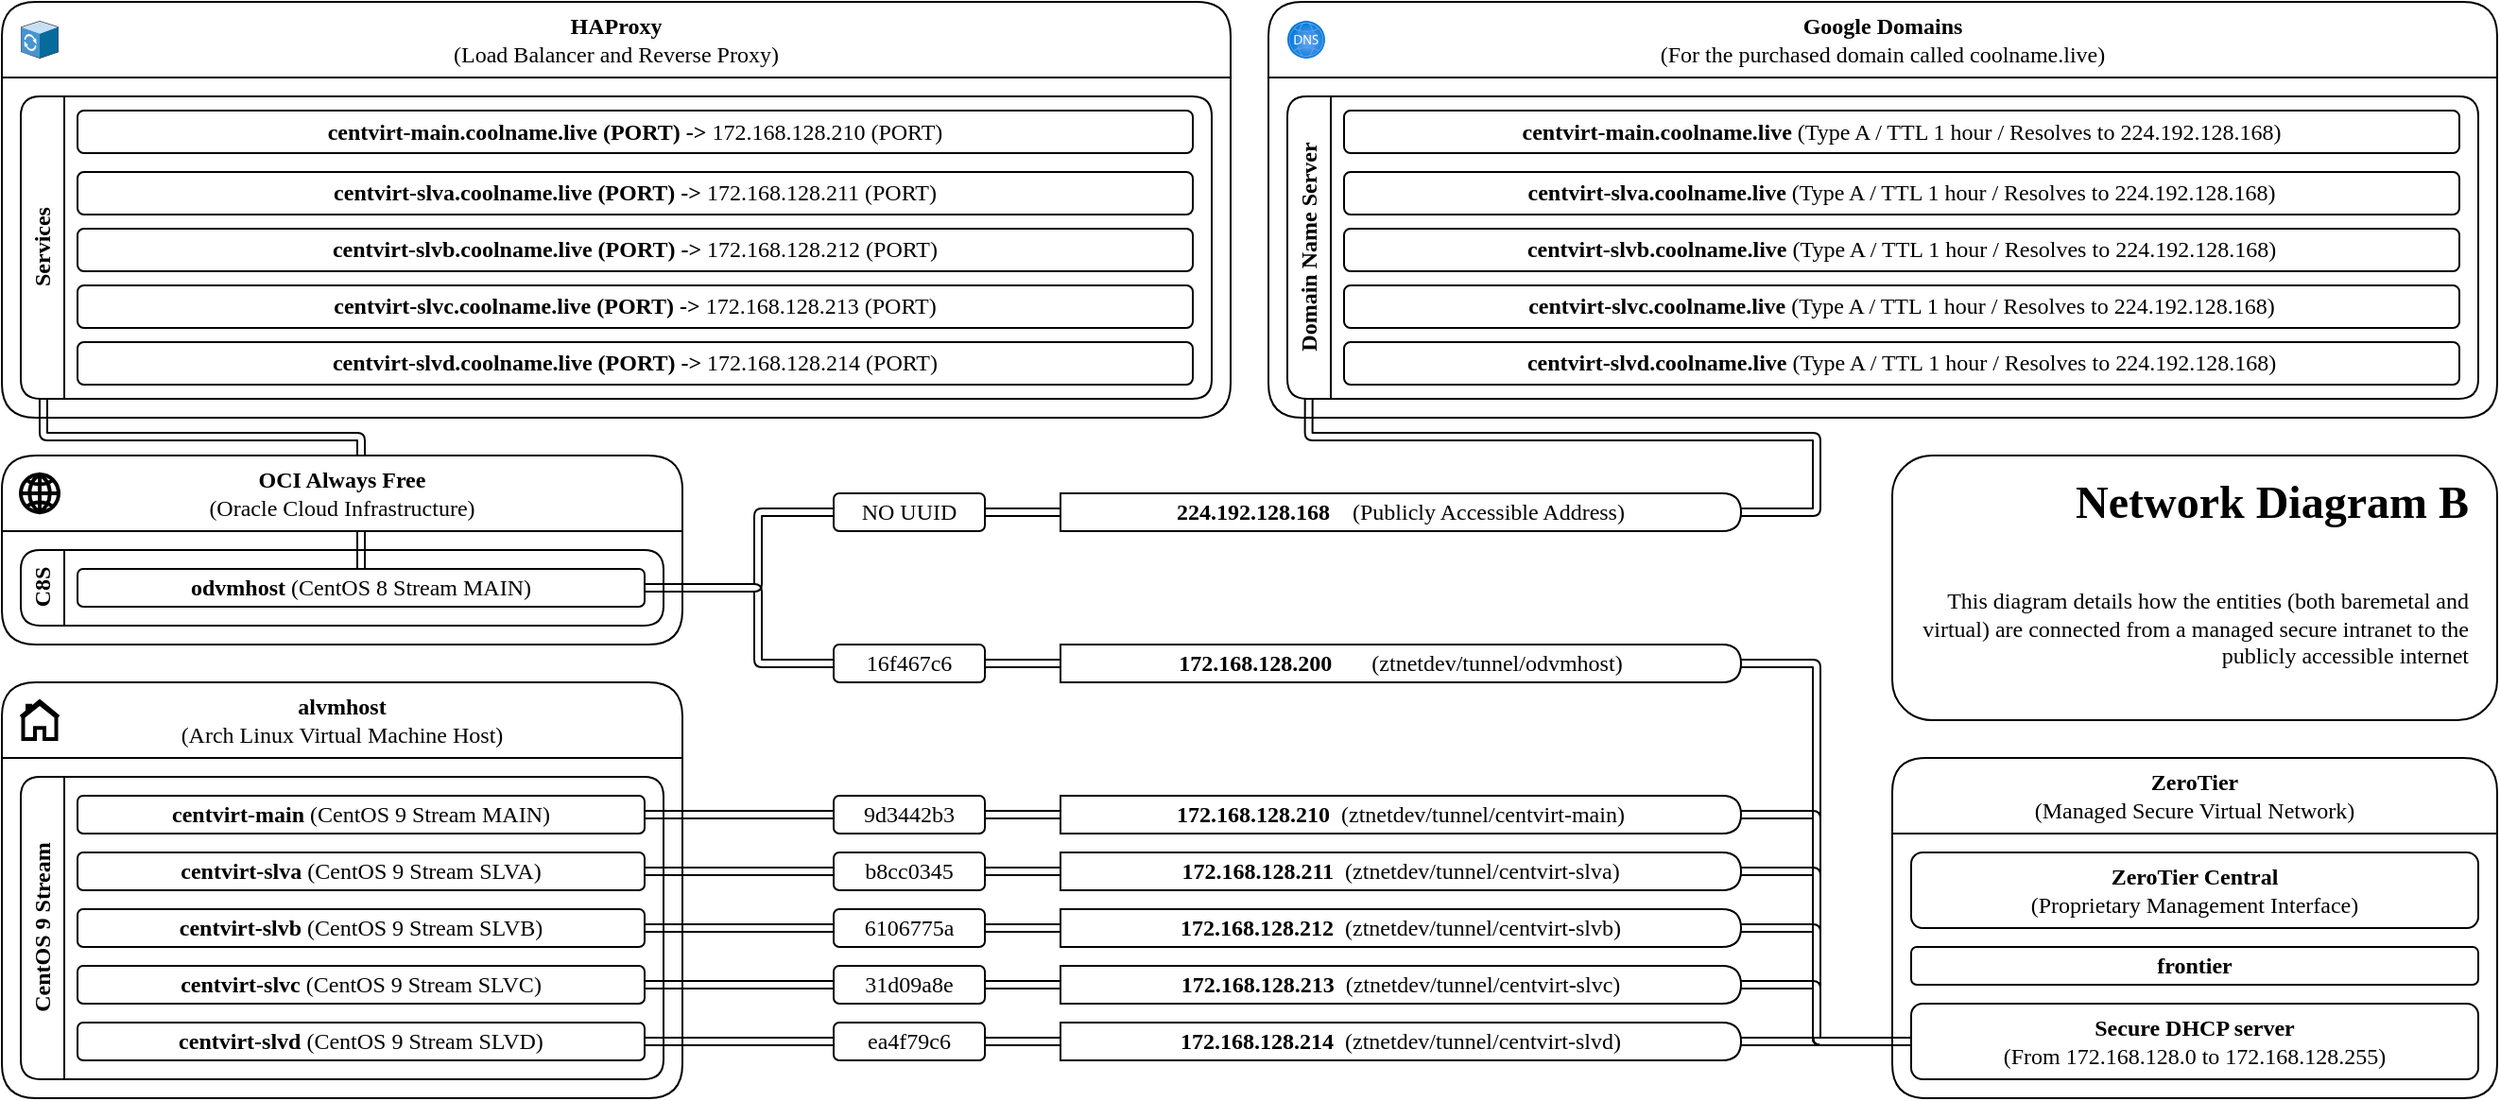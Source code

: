 <mxfile version="21.1.5" type="device">
  <diagram name="Page-1" id="WNyqfBTd4fgz2Zodxci5">
    <mxGraphModel dx="1659" dy="1980" grid="1" gridSize="10" guides="1" tooltips="1" connect="1" arrows="1" fold="1" page="1" pageScale="1" pageWidth="850" pageHeight="1100" math="0" shadow="0">
      <root>
        <mxCell id="0" />
        <mxCell id="1" parent="0" />
        <mxCell id="DlOSKRozZTtwgmkj-exv-3" style="edgeStyle=orthogonalEdgeStyle;rounded=1;orthogonalLoop=1;jettySize=auto;html=1;exitX=0.5;exitY=0;exitDx=0;exitDy=0;entryX=0.019;entryY=0.994;entryDx=0;entryDy=0;entryPerimeter=0;shape=link;labelBackgroundColor=none;fontColor=default;" edge="1" parent="1" source="ICdFZRIl4eGUogSCA55H-49" target="ICdFZRIl4eGUogSCA55H-126">
          <mxGeometry relative="1" as="geometry">
            <Array as="points">
              <mxPoint x="230" y="190" />
              <mxPoint x="62" y="190" />
            </Array>
          </mxGeometry>
        </mxCell>
        <mxCell id="ICdFZRIl4eGUogSCA55H-1" value="&lt;font data-font-src=&quot;https://fonts.googleapis.com/css?family=JetBrains+Mono&quot; face=&quot;JetBrains Mono&quot;&gt;alvmhost&lt;br&gt;&lt;span style=&quot;font-weight: normal;&quot;&gt;(Arch Linux Virtual Machine Host)&lt;/span&gt;&lt;br&gt;&lt;/font&gt;" style="swimlane;whiteSpace=wrap;html=1;startSize=40;labelBackgroundColor=none;rounded=1;" parent="1" vertex="1">
          <mxGeometry x="40" y="320" width="360" height="220" as="geometry" />
        </mxCell>
        <mxCell id="ICdFZRIl4eGUogSCA55H-5" value="&lt;font data-font-src=&quot;https://fonts.googleapis.com/css?family=JetBrains+Mono&quot; face=&quot;JetBrains Mono&quot;&gt;CentOS&amp;nbsp;9&amp;nbsp;Stream&lt;/font&gt;" style="swimlane;horizontal=0;whiteSpace=wrap;html=1;labelBackgroundColor=none;rounded=1;" parent="ICdFZRIl4eGUogSCA55H-1" vertex="1">
          <mxGeometry x="10" y="50" width="340" height="160" as="geometry" />
        </mxCell>
        <mxCell id="ICdFZRIl4eGUogSCA55H-7" value="&lt;font data-font-src=&quot;https://fonts.googleapis.com/css?family=JetBrains+Mono&quot; face=&quot;JetBrains Mono&quot;&gt;&lt;b&gt;centvirt-main&lt;/b&gt; (CentOS 9 Stream&amp;nbsp;MAIN)&lt;/font&gt;" style="rounded=1;whiteSpace=wrap;html=1;labelBackgroundColor=none;" parent="ICdFZRIl4eGUogSCA55H-5" vertex="1">
          <mxGeometry x="30" y="10" width="300" height="20" as="geometry" />
        </mxCell>
        <mxCell id="ICdFZRIl4eGUogSCA55H-8" value="&lt;font data-font-src=&quot;https://fonts.googleapis.com/css?family=JetBrains+Mono&quot; face=&quot;JetBrains Mono&quot;&gt;&lt;b&gt;centvirt-slva&lt;/b&gt;&amp;nbsp;(CentOS 9 Stream&amp;nbsp;SLVA)&lt;/font&gt;" style="rounded=1;whiteSpace=wrap;html=1;labelBackgroundColor=none;" parent="ICdFZRIl4eGUogSCA55H-5" vertex="1">
          <mxGeometry x="30" y="40" width="300" height="20" as="geometry" />
        </mxCell>
        <mxCell id="ICdFZRIl4eGUogSCA55H-15" value="&lt;font data-font-src=&quot;https://fonts.googleapis.com/css?family=JetBrains+Mono&quot; face=&quot;JetBrains Mono&quot;&gt;&lt;b&gt;centvirt-slvb&lt;/b&gt;&amp;nbsp;(CentOS 9 Stream&amp;nbsp;SLVB)&lt;/font&gt;" style="rounded=1;whiteSpace=wrap;html=1;labelBackgroundColor=none;" parent="ICdFZRIl4eGUogSCA55H-5" vertex="1">
          <mxGeometry x="30" y="70" width="300" height="20" as="geometry" />
        </mxCell>
        <mxCell id="ICdFZRIl4eGUogSCA55H-16" value="&lt;font data-font-src=&quot;https://fonts.googleapis.com/css?family=JetBrains+Mono&quot; face=&quot;JetBrains Mono&quot;&gt;&lt;b&gt;centvirt-slvc&lt;/b&gt;&amp;nbsp;(CentOS 9 Stream&amp;nbsp;SLVC)&lt;/font&gt;" style="rounded=1;whiteSpace=wrap;html=1;labelBackgroundColor=none;" parent="ICdFZRIl4eGUogSCA55H-5" vertex="1">
          <mxGeometry x="30" y="100" width="300" height="20" as="geometry" />
        </mxCell>
        <mxCell id="ICdFZRIl4eGUogSCA55H-17" value="&lt;font data-font-src=&quot;https://fonts.googleapis.com/css?family=JetBrains+Mono&quot; face=&quot;JetBrains Mono&quot;&gt;&lt;b&gt;centvirt-slvd&lt;/b&gt;&amp;nbsp;(CentOS 9 Stream&amp;nbsp;SLVD)&lt;/font&gt;" style="rounded=1;whiteSpace=wrap;html=1;labelBackgroundColor=none;" parent="ICdFZRIl4eGUogSCA55H-5" vertex="1">
          <mxGeometry x="30" y="130" width="300" height="20" as="geometry" />
        </mxCell>
        <mxCell id="DlOSKRozZTtwgmkj-exv-10" value="" style="html=1;verticalLabelPosition=bottom;align=center;labelBackgroundColor=none;verticalAlign=top;strokeWidth=2;shadow=0;dashed=0;shape=mxgraph.ios7.icons.home;rounded=1;" vertex="1" parent="ICdFZRIl4eGUogSCA55H-1">
          <mxGeometry x="10" y="10" width="20" height="20" as="geometry" />
        </mxCell>
        <mxCell id="ICdFZRIl4eGUogSCA55H-77" style="edgeStyle=orthogonalEdgeStyle;shape=link;rounded=1;orthogonalLoop=1;jettySize=auto;html=1;exitX=1;exitY=0.5;exitDx=0;exitDy=0;entryX=0;entryY=0.5;entryDx=0;entryDy=0;labelBackgroundColor=none;fontColor=default;" parent="1" source="ICdFZRIl4eGUogSCA55H-18" target="ICdFZRIl4eGUogSCA55H-66" edge="1">
          <mxGeometry relative="1" as="geometry">
            <Array as="points">
              <mxPoint x="1000" y="390" />
              <mxPoint x="1000" y="510" />
            </Array>
          </mxGeometry>
        </mxCell>
        <mxCell id="ICdFZRIl4eGUogSCA55H-18" value="&lt;font data-font-src=&quot;https://fonts.googleapis.com/css?family=JetBrains+Mono&quot; face=&quot;JetBrains Mono&quot;&gt;&lt;b&gt;172.168.128.210&amp;nbsp;&amp;nbsp;&lt;/b&gt;(ztnetdev/tunnel/centvirt-main)&lt;/font&gt;" style="shape=delay;whiteSpace=wrap;html=1;labelBackgroundColor=none;rounded=1;" parent="1" vertex="1">
          <mxGeometry x="600" y="380" width="360" height="20" as="geometry" />
        </mxCell>
        <mxCell id="ICdFZRIl4eGUogSCA55H-32" style="edgeStyle=orthogonalEdgeStyle;rounded=1;orthogonalLoop=1;jettySize=auto;html=1;exitX=1;exitY=0.5;exitDx=0;exitDy=0;entryX=0;entryY=0.5;entryDx=0;entryDy=0;shape=link;labelBackgroundColor=none;fontColor=default;" parent="1" source="ICdFZRIl4eGUogSCA55H-22" target="ICdFZRIl4eGUogSCA55H-18" edge="1">
          <mxGeometry relative="1" as="geometry" />
        </mxCell>
        <mxCell id="ICdFZRIl4eGUogSCA55H-22" value="&lt;font data-font-src=&quot;https://fonts.googleapis.com/css?family=JetBrains+Mono&quot; face=&quot;JetBrains Mono&quot;&gt;9d3442b3&lt;/font&gt;" style="rounded=1;whiteSpace=wrap;html=1;labelBackgroundColor=none;" parent="1" vertex="1">
          <mxGeometry x="480" y="380" width="80" height="20" as="geometry" />
        </mxCell>
        <mxCell id="ICdFZRIl4eGUogSCA55H-43" style="edgeStyle=orthogonalEdgeStyle;rounded=1;orthogonalLoop=1;jettySize=auto;html=1;entryX=0;entryY=0.5;entryDx=0;entryDy=0;shape=link;labelBackgroundColor=none;fontColor=default;" parent="1" source="ICdFZRIl4eGUogSCA55H-23" target="ICdFZRIl4eGUogSCA55H-36" edge="1">
          <mxGeometry relative="1" as="geometry" />
        </mxCell>
        <mxCell id="ICdFZRIl4eGUogSCA55H-23" value="&lt;font data-font-src=&quot;https://fonts.googleapis.com/css?family=JetBrains+Mono&quot; face=&quot;JetBrains Mono&quot;&gt;b8cc0345&lt;/font&gt;" style="rounded=1;whiteSpace=wrap;html=1;labelBackgroundColor=none;" parent="1" vertex="1">
          <mxGeometry x="480" y="410" width="80" height="20" as="geometry" />
        </mxCell>
        <mxCell id="ICdFZRIl4eGUogSCA55H-44" style="edgeStyle=orthogonalEdgeStyle;rounded=1;orthogonalLoop=1;jettySize=auto;html=1;entryX=0;entryY=0.5;entryDx=0;entryDy=0;shape=link;labelBackgroundColor=none;fontColor=default;" parent="1" source="ICdFZRIl4eGUogSCA55H-24" target="ICdFZRIl4eGUogSCA55H-40" edge="1">
          <mxGeometry relative="1" as="geometry" />
        </mxCell>
        <mxCell id="ICdFZRIl4eGUogSCA55H-24" value="&lt;font data-font-src=&quot;https://fonts.googleapis.com/css?family=JetBrains+Mono&quot; face=&quot;JetBrains Mono&quot;&gt;6106775a&lt;/font&gt;" style="rounded=1;whiteSpace=wrap;html=1;labelBackgroundColor=none;" parent="1" vertex="1">
          <mxGeometry x="480" y="440" width="80" height="20" as="geometry" />
        </mxCell>
        <mxCell id="ICdFZRIl4eGUogSCA55H-45" style="edgeStyle=orthogonalEdgeStyle;rounded=1;orthogonalLoop=1;jettySize=auto;html=1;exitX=1;exitY=0.5;exitDx=0;exitDy=0;entryX=0;entryY=0.5;entryDx=0;entryDy=0;shape=link;labelBackgroundColor=none;fontColor=default;" parent="1" source="ICdFZRIl4eGUogSCA55H-25" target="ICdFZRIl4eGUogSCA55H-41" edge="1">
          <mxGeometry relative="1" as="geometry" />
        </mxCell>
        <mxCell id="ICdFZRIl4eGUogSCA55H-25" value="&lt;font data-font-src=&quot;https://fonts.googleapis.com/css?family=JetBrains+Mono&quot; face=&quot;JetBrains Mono&quot;&gt;31d09a8e&lt;/font&gt;" style="rounded=1;whiteSpace=wrap;html=1;labelBackgroundColor=none;" parent="1" vertex="1">
          <mxGeometry x="480" y="470" width="80" height="20" as="geometry" />
        </mxCell>
        <mxCell id="ICdFZRIl4eGUogSCA55H-46" style="edgeStyle=orthogonalEdgeStyle;rounded=1;orthogonalLoop=1;jettySize=auto;html=1;entryX=0;entryY=0.5;entryDx=0;entryDy=0;shape=link;labelBackgroundColor=none;fontColor=default;" parent="1" source="ICdFZRIl4eGUogSCA55H-26" target="ICdFZRIl4eGUogSCA55H-42" edge="1">
          <mxGeometry relative="1" as="geometry" />
        </mxCell>
        <mxCell id="ICdFZRIl4eGUogSCA55H-26" value="&lt;font data-font-src=&quot;https://fonts.googleapis.com/css?family=JetBrains+Mono&quot; face=&quot;JetBrains Mono&quot;&gt;ea4f79c6&lt;/font&gt;" style="rounded=1;whiteSpace=wrap;html=1;labelBackgroundColor=none;" parent="1" vertex="1">
          <mxGeometry x="480" y="500" width="80" height="20" as="geometry" />
        </mxCell>
        <mxCell id="ICdFZRIl4eGUogSCA55H-27" style="edgeStyle=orthogonalEdgeStyle;rounded=1;orthogonalLoop=1;jettySize=auto;html=1;shape=link;labelBackgroundColor=none;fontColor=default;" parent="1" source="ICdFZRIl4eGUogSCA55H-7" target="ICdFZRIl4eGUogSCA55H-22" edge="1">
          <mxGeometry relative="1" as="geometry" />
        </mxCell>
        <mxCell id="ICdFZRIl4eGUogSCA55H-28" style="edgeStyle=orthogonalEdgeStyle;rounded=1;orthogonalLoop=1;jettySize=auto;html=1;exitX=1;exitY=0.5;exitDx=0;exitDy=0;entryX=0;entryY=0.5;entryDx=0;entryDy=0;shape=link;labelBackgroundColor=none;fontColor=default;" parent="1" source="ICdFZRIl4eGUogSCA55H-8" target="ICdFZRIl4eGUogSCA55H-23" edge="1">
          <mxGeometry relative="1" as="geometry" />
        </mxCell>
        <mxCell id="ICdFZRIl4eGUogSCA55H-29" style="edgeStyle=orthogonalEdgeStyle;rounded=1;orthogonalLoop=1;jettySize=auto;html=1;exitX=1;exitY=0.5;exitDx=0;exitDy=0;entryX=0;entryY=0.5;entryDx=0;entryDy=0;shape=link;labelBackgroundColor=none;fontColor=default;" parent="1" source="ICdFZRIl4eGUogSCA55H-15" target="ICdFZRIl4eGUogSCA55H-24" edge="1">
          <mxGeometry relative="1" as="geometry" />
        </mxCell>
        <mxCell id="ICdFZRIl4eGUogSCA55H-30" style="edgeStyle=orthogonalEdgeStyle;rounded=1;orthogonalLoop=1;jettySize=auto;html=1;exitX=1;exitY=0.5;exitDx=0;exitDy=0;entryX=0;entryY=0.5;entryDx=0;entryDy=0;shape=link;labelBackgroundColor=none;fontColor=default;" parent="1" source="ICdFZRIl4eGUogSCA55H-16" target="ICdFZRIl4eGUogSCA55H-25" edge="1">
          <mxGeometry relative="1" as="geometry" />
        </mxCell>
        <mxCell id="ICdFZRIl4eGUogSCA55H-31" style="edgeStyle=orthogonalEdgeStyle;rounded=1;orthogonalLoop=1;jettySize=auto;html=1;exitX=1;exitY=0.5;exitDx=0;exitDy=0;entryX=0;entryY=0.5;entryDx=0;entryDy=0;shape=link;labelBackgroundColor=none;fontColor=default;" parent="1" source="ICdFZRIl4eGUogSCA55H-17" target="ICdFZRIl4eGUogSCA55H-26" edge="1">
          <mxGeometry relative="1" as="geometry" />
        </mxCell>
        <mxCell id="ICdFZRIl4eGUogSCA55H-78" style="edgeStyle=orthogonalEdgeStyle;shape=link;rounded=1;orthogonalLoop=1;jettySize=auto;html=1;exitX=1;exitY=0.5;exitDx=0;exitDy=0;entryX=0;entryY=0.5;entryDx=0;entryDy=0;labelBackgroundColor=none;fontColor=default;" parent="1" source="ICdFZRIl4eGUogSCA55H-36" target="ICdFZRIl4eGUogSCA55H-66" edge="1">
          <mxGeometry relative="1" as="geometry">
            <Array as="points">
              <mxPoint x="1000" y="420" />
              <mxPoint x="1000" y="510" />
            </Array>
          </mxGeometry>
        </mxCell>
        <mxCell id="ICdFZRIl4eGUogSCA55H-36" value="&lt;font data-font-src=&quot;https://fonts.googleapis.com/css?family=JetBrains+Mono&quot; face=&quot;JetBrains Mono&quot;&gt;&lt;b&gt;172.168.128.211&amp;nbsp;&amp;nbsp;&lt;/b&gt;(ztnetdev/tunnel/centvirt-slva)&lt;/font&gt;" style="shape=delay;whiteSpace=wrap;html=1;labelBackgroundColor=none;rounded=1;" parent="1" vertex="1">
          <mxGeometry x="600" y="410" width="360" height="20" as="geometry" />
        </mxCell>
        <mxCell id="ICdFZRIl4eGUogSCA55H-79" style="edgeStyle=orthogonalEdgeStyle;shape=link;rounded=1;orthogonalLoop=1;jettySize=auto;html=1;exitX=1;exitY=0.5;exitDx=0;exitDy=0;entryX=0;entryY=0.5;entryDx=0;entryDy=0;labelBackgroundColor=none;fontColor=default;" parent="1" source="ICdFZRIl4eGUogSCA55H-40" target="ICdFZRIl4eGUogSCA55H-66" edge="1">
          <mxGeometry relative="1" as="geometry">
            <Array as="points">
              <mxPoint x="1000" y="450" />
              <mxPoint x="1000" y="510" />
            </Array>
          </mxGeometry>
        </mxCell>
        <mxCell id="ICdFZRIl4eGUogSCA55H-40" value="&lt;font data-font-src=&quot;https://fonts.googleapis.com/css?family=JetBrains+Mono&quot; face=&quot;JetBrains Mono&quot;&gt;&lt;b&gt;172.168.128.212&amp;nbsp;&amp;nbsp;&lt;/b&gt;(ztnetdev/tunnel/centvirt-slvb)&lt;/font&gt;" style="shape=delay;whiteSpace=wrap;html=1;labelBackgroundColor=none;rounded=1;" parent="1" vertex="1">
          <mxGeometry x="600" y="440" width="360" height="20" as="geometry" />
        </mxCell>
        <mxCell id="ICdFZRIl4eGUogSCA55H-80" style="edgeStyle=orthogonalEdgeStyle;shape=link;rounded=1;orthogonalLoop=1;jettySize=auto;html=1;exitX=1;exitY=0.5;exitDx=0;exitDy=0;entryX=0;entryY=0.5;entryDx=0;entryDy=0;labelBackgroundColor=none;fontColor=default;" parent="1" source="ICdFZRIl4eGUogSCA55H-41" target="ICdFZRIl4eGUogSCA55H-66" edge="1">
          <mxGeometry relative="1" as="geometry">
            <Array as="points">
              <mxPoint x="1000" y="480" />
              <mxPoint x="1000" y="510" />
            </Array>
          </mxGeometry>
        </mxCell>
        <mxCell id="ICdFZRIl4eGUogSCA55H-41" value="&lt;font data-font-src=&quot;https://fonts.googleapis.com/css?family=JetBrains+Mono&quot; face=&quot;JetBrains Mono&quot;&gt;&lt;b&gt;172.168.128.213&amp;nbsp;&amp;nbsp;&lt;/b&gt;(ztnetdev/tunnel/centvirt-slvc)&lt;/font&gt;" style="shape=delay;whiteSpace=wrap;html=1;labelBackgroundColor=none;rounded=1;" parent="1" vertex="1">
          <mxGeometry x="600" y="470" width="360" height="20" as="geometry" />
        </mxCell>
        <mxCell id="ICdFZRIl4eGUogSCA55H-81" style="edgeStyle=orthogonalEdgeStyle;shape=link;rounded=1;orthogonalLoop=1;jettySize=auto;html=1;entryX=0;entryY=0.5;entryDx=0;entryDy=0;labelBackgroundColor=none;fontColor=default;" parent="1" source="ICdFZRIl4eGUogSCA55H-42" target="ICdFZRIl4eGUogSCA55H-66" edge="1">
          <mxGeometry relative="1" as="geometry" />
        </mxCell>
        <mxCell id="ICdFZRIl4eGUogSCA55H-42" value="&lt;font data-font-src=&quot;https://fonts.googleapis.com/css?family=JetBrains+Mono&quot; face=&quot;JetBrains Mono&quot;&gt;&lt;b&gt;172.168.128.214&amp;nbsp;&amp;nbsp;&lt;/b&gt;(ztnetdev/tunnel/centvirt-slvd)&lt;/font&gt;" style="shape=delay;whiteSpace=wrap;html=1;labelBackgroundColor=none;rounded=1;" parent="1" vertex="1">
          <mxGeometry x="600" y="500" width="360" height="20" as="geometry" />
        </mxCell>
        <mxCell id="ICdFZRIl4eGUogSCA55H-47" value="&lt;font data-font-src=&quot;https://fonts.googleapis.com/css?family=JetBrains+Mono&quot; face=&quot;JetBrains Mono&quot;&gt;OCI Always Free&lt;br&gt;&lt;span style=&quot;font-weight: normal;&quot;&gt;(Oracle Cloud Infrastructure)&lt;/span&gt;&lt;br&gt;&lt;/font&gt;" style="swimlane;whiteSpace=wrap;html=1;startSize=40;labelBackgroundColor=none;rounded=1;" parent="1" vertex="1">
          <mxGeometry x="40" y="200" width="360" height="100" as="geometry" />
        </mxCell>
        <mxCell id="ICdFZRIl4eGUogSCA55H-48" value="&lt;font data-font-src=&quot;https://fonts.googleapis.com/css?family=JetBrains+Mono&quot; face=&quot;JetBrains Mono&quot;&gt;C8S&lt;/font&gt;" style="swimlane;horizontal=0;whiteSpace=wrap;html=1;labelBackgroundColor=none;rounded=1;" parent="ICdFZRIl4eGUogSCA55H-47" vertex="1">
          <mxGeometry x="10" y="50" width="340" height="40" as="geometry" />
        </mxCell>
        <mxCell id="ICdFZRIl4eGUogSCA55H-49" value="&lt;font face=&quot;JetBrains Mono&quot;&gt;&lt;b&gt;odvmhost &lt;/b&gt;(CentOS 8&amp;nbsp;&lt;/font&gt;&lt;font face=&quot;JetBrains Mono&quot;&gt;Stream MAIN)&lt;/font&gt;" style="rounded=1;whiteSpace=wrap;html=1;labelBackgroundColor=none;" parent="ICdFZRIl4eGUogSCA55H-48" vertex="1">
          <mxGeometry x="30" y="10" width="300" height="20" as="geometry" />
        </mxCell>
        <mxCell id="DlOSKRozZTtwgmkj-exv-11" value="" style="html=1;verticalLabelPosition=bottom;align=center;labelBackgroundColor=none;verticalAlign=top;strokeWidth=2;shadow=0;dashed=0;shape=mxgraph.ios7.icons.globe;rounded=1;" vertex="1" parent="ICdFZRIl4eGUogSCA55H-47">
          <mxGeometry x="10" y="10" width="20" height="20" as="geometry" />
        </mxCell>
        <mxCell id="ICdFZRIl4eGUogSCA55H-57" style="edgeStyle=orthogonalEdgeStyle;rounded=1;orthogonalLoop=1;jettySize=auto;html=1;exitX=1;exitY=0.5;exitDx=0;exitDy=0;entryX=0;entryY=0.5;entryDx=0;entryDy=0;shape=link;labelBackgroundColor=none;fontColor=default;" parent="1" source="ICdFZRIl4eGUogSCA55H-54" target="ICdFZRIl4eGUogSCA55H-55" edge="1">
          <mxGeometry relative="1" as="geometry" />
        </mxCell>
        <mxCell id="ICdFZRIl4eGUogSCA55H-54" value="&lt;font face=&quot;JetBrains Mono&quot;&gt;16f467c6&lt;/font&gt;" style="rounded=1;whiteSpace=wrap;html=1;labelBackgroundColor=none;" parent="1" vertex="1">
          <mxGeometry x="480" y="300" width="80" height="20" as="geometry" />
        </mxCell>
        <mxCell id="ICdFZRIl4eGUogSCA55H-68" style="edgeStyle=orthogonalEdgeStyle;rounded=1;orthogonalLoop=1;jettySize=auto;html=1;exitX=1;exitY=0.5;exitDx=0;exitDy=0;entryX=0;entryY=0.5;entryDx=0;entryDy=0;shape=link;labelBackgroundColor=none;fontColor=default;" parent="1" source="ICdFZRIl4eGUogSCA55H-55" target="ICdFZRIl4eGUogSCA55H-66" edge="1">
          <mxGeometry relative="1" as="geometry">
            <Array as="points">
              <mxPoint x="1000" y="310" />
              <mxPoint x="1000" y="510" />
            </Array>
          </mxGeometry>
        </mxCell>
        <mxCell id="ICdFZRIl4eGUogSCA55H-55" value="&lt;font data-font-src=&quot;https://fonts.googleapis.com/css?family=JetBrains+Mono&quot; face=&quot;JetBrains Mono&quot;&gt;&lt;b&gt;172.168.128.200&amp;nbsp; &amp;nbsp; &amp;nbsp; &amp;nbsp;&lt;/b&gt;(ztnetdev/tunnel/odvmhost)&lt;/font&gt;" style="shape=delay;whiteSpace=wrap;html=1;labelBackgroundColor=none;rounded=1;" parent="1" vertex="1">
          <mxGeometry x="600" y="300" width="360" height="20" as="geometry" />
        </mxCell>
        <mxCell id="ICdFZRIl4eGUogSCA55H-56" style="edgeStyle=orthogonalEdgeStyle;rounded=1;orthogonalLoop=1;jettySize=auto;html=1;exitX=1;exitY=0.5;exitDx=0;exitDy=0;entryX=0;entryY=0.5;entryDx=0;entryDy=0;shape=link;labelBackgroundColor=none;fontColor=default;" parent="1" source="ICdFZRIl4eGUogSCA55H-49" target="ICdFZRIl4eGUogSCA55H-54" edge="1">
          <mxGeometry relative="1" as="geometry">
            <Array as="points">
              <mxPoint x="440" y="270" />
              <mxPoint x="440" y="310" />
            </Array>
          </mxGeometry>
        </mxCell>
        <mxCell id="ICdFZRIl4eGUogSCA55H-58" value="&lt;font data-font-src=&quot;https://fonts.googleapis.com/css?family=JetBrains+Mono&quot; face=&quot;JetBrains Mono&quot;&gt;ZeroTier&lt;br&gt;&lt;span style=&quot;font-weight: normal;&quot;&gt;(Managed Secure Virtual Network)&lt;/span&gt;&lt;br&gt;&lt;/font&gt;" style="swimlane;whiteSpace=wrap;html=1;startSize=40;labelBackgroundColor=none;rounded=1;" parent="1" vertex="1">
          <mxGeometry x="1040" y="360" width="320" height="180" as="geometry" />
        </mxCell>
        <mxCell id="ICdFZRIl4eGUogSCA55H-65" value="&lt;font face=&quot;JetBrains Mono&quot;&gt;&lt;b&gt;frontier&lt;/b&gt;&lt;/font&gt;" style="rounded=1;whiteSpace=wrap;html=1;labelBackgroundColor=none;" parent="ICdFZRIl4eGUogSCA55H-58" vertex="1">
          <mxGeometry x="10" y="100" width="300" height="20" as="geometry" />
        </mxCell>
        <mxCell id="ICdFZRIl4eGUogSCA55H-66" value="&lt;font data-font-src=&quot;https://fonts.googleapis.com/css?family=JetBrains+Mono&quot; face=&quot;JetBrains Mono&quot;&gt;&lt;b&gt;Secure DHCP server&lt;/b&gt;&lt;br&gt;(From 172.168.128.0 to 172.168.128.255)&lt;br&gt;&lt;/font&gt;" style="rounded=1;whiteSpace=wrap;html=1;labelBackgroundColor=none;" parent="ICdFZRIl4eGUogSCA55H-58" vertex="1">
          <mxGeometry x="10" y="130" width="300" height="40" as="geometry" />
        </mxCell>
        <mxCell id="ICdFZRIl4eGUogSCA55H-133" value="&lt;font face=&quot;JetBrains Mono&quot;&gt;&lt;b&gt;ZeroTier Central&lt;/b&gt;&lt;br&gt;(Proprietary Management Interface)&lt;br&gt;&lt;/font&gt;" style="rounded=1;whiteSpace=wrap;html=1;labelBackgroundColor=none;" parent="ICdFZRIl4eGUogSCA55H-58" vertex="1">
          <mxGeometry x="10" y="50" width="300" height="40" as="geometry" />
        </mxCell>
        <mxCell id="DlOSKRozZTtwgmkj-exv-15" value="" style="html=1;strokeWidth=1;shadow=0;dashed=0;shape=mxgraph.ios7.misc.switch;strokeColor=none;buttonText=;strokeColor2=#222222;fontSize=8;verticalLabelPosition=bottom;verticalAlign=top;align=center;sketch=0;rounded=1;labelBackgroundColor=none;" vertex="1" parent="ICdFZRIl4eGUogSCA55H-58">
          <mxGeometry x="10" y="10" width="20" height="20" as="geometry" />
        </mxCell>
        <mxCell id="DlOSKRozZTtwgmkj-exv-5" style="edgeStyle=orthogonalEdgeStyle;rounded=1;orthogonalLoop=1;jettySize=auto;html=1;exitX=1;exitY=0.5;exitDx=0;exitDy=0;entryX=0.018;entryY=0.995;entryDx=0;entryDy=0;entryPerimeter=0;shape=link;labelBackgroundColor=none;fontColor=default;" edge="1" parent="1" source="ICdFZRIl4eGUogSCA55H-76" target="ICdFZRIl4eGUogSCA55H-103">
          <mxGeometry relative="1" as="geometry">
            <Array as="points">
              <mxPoint x="1000" y="230" />
              <mxPoint x="1000" y="190" />
              <mxPoint x="731" y="190" />
            </Array>
          </mxGeometry>
        </mxCell>
        <mxCell id="ICdFZRIl4eGUogSCA55H-76" value="&lt;font data-font-src=&quot;https://fonts.googleapis.com/css?family=JetBrains+Mono&quot; face=&quot;JetBrains Mono&quot;&gt;&lt;b&gt;224.192.128.168&amp;nbsp; &amp;nbsp;&amp;nbsp;&lt;/b&gt;(Publicly Accessible Address)&lt;/font&gt;" style="shape=delay;whiteSpace=wrap;html=1;labelBackgroundColor=none;rounded=1;" parent="1" vertex="1">
          <mxGeometry x="600" y="220" width="360" height="20" as="geometry" />
        </mxCell>
        <mxCell id="ICdFZRIl4eGUogSCA55H-85" style="edgeStyle=orthogonalEdgeStyle;shape=link;rounded=1;orthogonalLoop=1;jettySize=auto;html=1;entryX=0;entryY=0.5;entryDx=0;entryDy=0;labelBackgroundColor=none;fontColor=default;" parent="1" source="ICdFZRIl4eGUogSCA55H-83" target="ICdFZRIl4eGUogSCA55H-76" edge="1">
          <mxGeometry relative="1" as="geometry" />
        </mxCell>
        <mxCell id="ICdFZRIl4eGUogSCA55H-83" value="&lt;font face=&quot;JetBrains Mono&quot;&gt;NO UUID&lt;/font&gt;" style="rounded=1;whiteSpace=wrap;html=1;labelBackgroundColor=none;" parent="1" vertex="1">
          <mxGeometry x="480" y="220" width="80" height="20" as="geometry" />
        </mxCell>
        <mxCell id="ICdFZRIl4eGUogSCA55H-84" style="edgeStyle=orthogonalEdgeStyle;shape=link;rounded=1;orthogonalLoop=1;jettySize=auto;html=1;entryX=0;entryY=0.5;entryDx=0;entryDy=0;labelBackgroundColor=none;fontColor=default;" parent="1" source="ICdFZRIl4eGUogSCA55H-49" target="ICdFZRIl4eGUogSCA55H-83" edge="1">
          <mxGeometry relative="1" as="geometry">
            <Array as="points">
              <mxPoint x="440" y="270" />
              <mxPoint x="440" y="230" />
            </Array>
          </mxGeometry>
        </mxCell>
        <mxCell id="ICdFZRIl4eGUogSCA55H-86" value="&lt;font data-font-src=&quot;https://fonts.googleapis.com/css?family=JetBrains+Mono&quot; face=&quot;JetBrains Mono&quot;&gt;Google Domains&lt;br&gt;&lt;span style=&quot;font-weight: normal;&quot;&gt;(For the purchased domain called coolname.live)&lt;/span&gt;&lt;br&gt;&lt;/font&gt;" style="swimlane;whiteSpace=wrap;html=1;startSize=40;labelBackgroundColor=none;rounded=1;" parent="1" vertex="1">
          <mxGeometry x="710" y="-40" width="650" height="220" as="geometry" />
        </mxCell>
        <mxCell id="ICdFZRIl4eGUogSCA55H-103" value="&lt;font data-font-src=&quot;https://fonts.googleapis.com/css?family=JetBrains+Mono&quot; face=&quot;JetBrains Mono&quot;&gt;Domain Name Server&lt;/font&gt;" style="swimlane;horizontal=0;whiteSpace=wrap;html=1;labelBackgroundColor=none;rounded=1;" parent="ICdFZRIl4eGUogSCA55H-86" vertex="1">
          <mxGeometry x="10" y="50" width="630" height="160" as="geometry" />
        </mxCell>
        <mxCell id="ICdFZRIl4eGUogSCA55H-104" value="&lt;font data-font-src=&quot;https://fonts.googleapis.com/css?family=JetBrains+Mono&quot; face=&quot;JetBrains Mono&quot;&gt;&lt;b&gt;centvirt-main.coolname.live&amp;nbsp;&lt;/b&gt;(Type A / TTL 1 hour / Resolves to 224.192.128.168)&lt;/font&gt;" style="rounded=1;whiteSpace=wrap;html=1;align=center;labelBackgroundColor=none;" parent="ICdFZRIl4eGUogSCA55H-103" vertex="1">
          <mxGeometry x="30" y="7.5" width="590" height="22.5" as="geometry" />
        </mxCell>
        <mxCell id="ICdFZRIl4eGUogSCA55H-120" value="&lt;font data-font-src=&quot;https://fonts.googleapis.com/css?family=JetBrains+Mono&quot; face=&quot;JetBrains Mono&quot;&gt;&lt;b&gt;centvirt-slva.coolname.live&amp;nbsp;&lt;/b&gt;(Type A / TTL 1 hour / Resolves to 224.192.128.168)&lt;/font&gt;" style="rounded=1;whiteSpace=wrap;html=1;align=center;labelBackgroundColor=none;" parent="ICdFZRIl4eGUogSCA55H-103" vertex="1">
          <mxGeometry x="30" y="40" width="590" height="22.5" as="geometry" />
        </mxCell>
        <mxCell id="ICdFZRIl4eGUogSCA55H-121" value="&lt;font data-font-src=&quot;https://fonts.googleapis.com/css?family=JetBrains+Mono&quot; face=&quot;JetBrains Mono&quot;&gt;&lt;b&gt;centvirt-slvb.coolname.live&amp;nbsp;&lt;/b&gt;(Type A / TTL 1 hour / Resolves to 224.192.128.168)&lt;/font&gt;" style="rounded=1;whiteSpace=wrap;html=1;align=center;labelBackgroundColor=none;" parent="ICdFZRIl4eGUogSCA55H-103" vertex="1">
          <mxGeometry x="30" y="70" width="590" height="22.5" as="geometry" />
        </mxCell>
        <mxCell id="ICdFZRIl4eGUogSCA55H-122" value="&lt;font data-font-src=&quot;https://fonts.googleapis.com/css?family=JetBrains+Mono&quot; face=&quot;JetBrains Mono&quot;&gt;&lt;b&gt;centvirt-slvc.coolname.live&amp;nbsp;&lt;/b&gt;(Type A / TTL 1 hour / Resolves to 224.192.128.168)&lt;/font&gt;" style="rounded=1;whiteSpace=wrap;html=1;align=center;labelBackgroundColor=none;" parent="ICdFZRIl4eGUogSCA55H-103" vertex="1">
          <mxGeometry x="30" y="100" width="590" height="22.5" as="geometry" />
        </mxCell>
        <mxCell id="ICdFZRIl4eGUogSCA55H-123" value="&lt;font data-font-src=&quot;https://fonts.googleapis.com/css?family=JetBrains+Mono&quot; face=&quot;JetBrains Mono&quot;&gt;&lt;b&gt;centvirt-slvd.coolname.live&amp;nbsp;&lt;/b&gt;(Type A / TTL 1 hour / Resolves to 224.192.128.168)&lt;/font&gt;" style="rounded=1;whiteSpace=wrap;html=1;align=center;labelBackgroundColor=none;" parent="ICdFZRIl4eGUogSCA55H-103" vertex="1">
          <mxGeometry x="30" y="130" width="590" height="22.5" as="geometry" />
        </mxCell>
        <mxCell id="DlOSKRozZTtwgmkj-exv-14" value="" style="image;aspect=fixed;html=1;points=[];align=center;fontSize=12;image=img/lib/azure2/networking/DNS_Zones.svg;rounded=1;labelBackgroundColor=none;" vertex="1" parent="ICdFZRIl4eGUogSCA55H-86">
          <mxGeometry x="10" y="10" width="20" height="20" as="geometry" />
        </mxCell>
        <mxCell id="ICdFZRIl4eGUogSCA55H-124" value="&lt;font data-font-src=&quot;https://fonts.googleapis.com/css?family=JetBrains+Mono&quot; face=&quot;JetBrains Mono&quot;&gt;HAProxy&lt;br&gt;&lt;span style=&quot;font-weight: normal;&quot;&gt;(Load Balancer and Reverse Proxy)&lt;/span&gt;&lt;br&gt;&lt;/font&gt;" style="swimlane;whiteSpace=wrap;html=1;startSize=40;labelBackgroundColor=none;rounded=1;" parent="1" vertex="1">
          <mxGeometry x="40" y="-40" width="650" height="220" as="geometry" />
        </mxCell>
        <mxCell id="ICdFZRIl4eGUogSCA55H-126" value="&lt;font data-font-src=&quot;https://fonts.googleapis.com/css?family=JetBrains+Mono&quot; face=&quot;JetBrains Mono&quot;&gt;Services&lt;/font&gt;" style="swimlane;horizontal=0;whiteSpace=wrap;html=1;labelBackgroundColor=none;rounded=1;" parent="ICdFZRIl4eGUogSCA55H-124" vertex="1">
          <mxGeometry x="10" y="50" width="630" height="160" as="geometry" />
        </mxCell>
        <mxCell id="ICdFZRIl4eGUogSCA55H-127" value="&lt;font data-font-src=&quot;https://fonts.googleapis.com/css?family=JetBrains+Mono&quot; face=&quot;JetBrains Mono&quot;&gt;&lt;b&gt;centvirt-main.coolname.live (PORT) -&amp;gt; &lt;/b&gt;172.168.128.210 (PORT)&lt;/font&gt;" style="rounded=1;whiteSpace=wrap;html=1;align=center;labelBackgroundColor=none;" parent="ICdFZRIl4eGUogSCA55H-126" vertex="1">
          <mxGeometry x="30" y="7.5" width="590" height="22.5" as="geometry" />
        </mxCell>
        <mxCell id="ICdFZRIl4eGUogSCA55H-128" value="&lt;font data-font-src=&quot;https://fonts.googleapis.com/css?family=JetBrains+Mono&quot; face=&quot;JetBrains Mono&quot;&gt;&lt;font data-font-src=&quot;https://fonts.googleapis.com/css?family=JetBrains+Mono&quot;&gt;&lt;b&gt;centvirt-slva.coolname.live&lt;/b&gt;&lt;/font&gt;&lt;b style=&quot;&quot;&gt;&amp;nbsp;(PORT) -&amp;gt;&amp;nbsp;&lt;/b&gt;172.168.128.211 (PORT)&lt;/font&gt;" style="rounded=1;whiteSpace=wrap;html=1;align=center;labelBackgroundColor=none;" parent="ICdFZRIl4eGUogSCA55H-126" vertex="1">
          <mxGeometry x="30" y="40" width="590" height="22.5" as="geometry" />
        </mxCell>
        <mxCell id="ICdFZRIl4eGUogSCA55H-129" value="&lt;font data-font-src=&quot;https://fonts.googleapis.com/css?family=JetBrains+Mono&quot; face=&quot;JetBrains Mono&quot;&gt;&lt;font data-font-src=&quot;https://fonts.googleapis.com/css?family=JetBrains+Mono&quot;&gt;&lt;b&gt;centvirt-slvb.coolname.live&lt;/b&gt;&lt;/font&gt;&lt;b style=&quot;&quot;&gt;&amp;nbsp;(PORT) -&amp;gt;&amp;nbsp;&lt;/b&gt;172.168.128.212 (PORT)&lt;/font&gt;" style="rounded=1;whiteSpace=wrap;html=1;align=center;labelBackgroundColor=none;" parent="ICdFZRIl4eGUogSCA55H-126" vertex="1">
          <mxGeometry x="30" y="70" width="590" height="22.5" as="geometry" />
        </mxCell>
        <mxCell id="ICdFZRIl4eGUogSCA55H-130" value="&lt;font data-font-src=&quot;https://fonts.googleapis.com/css?family=JetBrains+Mono&quot; face=&quot;JetBrains Mono&quot;&gt;&lt;font data-font-src=&quot;https://fonts.googleapis.com/css?family=JetBrains+Mono&quot;&gt;&lt;b&gt;centvirt-slvc.coolname.live&lt;/b&gt;&lt;/font&gt;&lt;b style=&quot;&quot;&gt;&amp;nbsp;(PORT) -&amp;gt;&amp;nbsp;&lt;/b&gt;172.168.128.213 (PORT)&lt;/font&gt;" style="rounded=1;whiteSpace=wrap;html=1;align=center;labelBackgroundColor=none;" parent="ICdFZRIl4eGUogSCA55H-126" vertex="1">
          <mxGeometry x="30" y="100" width="590" height="22.5" as="geometry" />
        </mxCell>
        <mxCell id="ICdFZRIl4eGUogSCA55H-131" value="&lt;font data-font-src=&quot;https://fonts.googleapis.com/css?family=JetBrains+Mono&quot; face=&quot;JetBrains Mono&quot;&gt;&lt;font data-font-src=&quot;https://fonts.googleapis.com/css?family=JetBrains+Mono&quot;&gt;&lt;b&gt;centvirt-slvd.coolname.live&lt;/b&gt;&lt;/font&gt;&lt;b style=&quot;&quot;&gt;&amp;nbsp;(PORT) -&amp;gt;&amp;nbsp;&lt;/b&gt;172.168.128.214 (PORT)&lt;/font&gt;" style="rounded=1;whiteSpace=wrap;html=1;align=center;labelBackgroundColor=none;" parent="ICdFZRIl4eGUogSCA55H-126" vertex="1">
          <mxGeometry x="30" y="130" width="590" height="22.5" as="geometry" />
        </mxCell>
        <mxCell id="DlOSKRozZTtwgmkj-exv-13" value="" style="shadow=0;dashed=0;html=1;labelPosition=center;verticalLabelPosition=bottom;verticalAlign=top;align=center;outlineConnect=0;shape=mxgraph.veeam.3d.proxy;rounded=1;labelBackgroundColor=none;" vertex="1" parent="ICdFZRIl4eGUogSCA55H-124">
          <mxGeometry x="10" y="10" width="20" height="20" as="geometry" />
        </mxCell>
        <mxCell id="DlOSKRozZTtwgmkj-exv-8" value="" style="group;labelBackgroundColor=none;" vertex="1" connectable="0" parent="1">
          <mxGeometry x="1040" y="200" width="320" height="140" as="geometry" />
        </mxCell>
        <mxCell id="DlOSKRozZTtwgmkj-exv-1" value="" style="rounded=1;whiteSpace=wrap;html=1;labelBackgroundColor=none;container=0;" vertex="1" parent="DlOSKRozZTtwgmkj-exv-8">
          <mxGeometry width="320" height="140" as="geometry" />
        </mxCell>
        <mxCell id="ICdFZRIl4eGUogSCA55H-142" value="&lt;h1&gt;&lt;font data-font-src=&quot;https://fonts.googleapis.com/css?family=JetBrains+Mono&quot; face=&quot;JetBrains Mono&quot;&gt;Network Diagram B&lt;/font&gt;&lt;/h1&gt;&lt;p&gt;&lt;font data-font-src=&quot;https://fonts.googleapis.com/css?family=JetBrains+Mono&quot; face=&quot;JetBrains Mono&quot;&gt;&lt;br&gt;This diagram details how the entities (both baremetal and virtual) are connected from a managed secure intranet to the publicly accessible internet&lt;/font&gt;&lt;/p&gt;" style="text;html=1;strokeColor=none;fillColor=none;spacing=5;spacingTop=-20;whiteSpace=wrap;overflow=hidden;rounded=1;align=right;labelBackgroundColor=none;container=0;" parent="DlOSKRozZTtwgmkj-exv-8" vertex="1">
          <mxGeometry x="10" y="5" width="300" height="130" as="geometry" />
        </mxCell>
      </root>
    </mxGraphModel>
  </diagram>
</mxfile>
